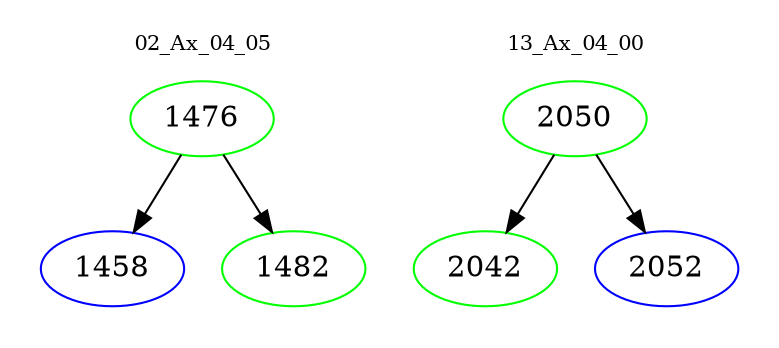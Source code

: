 digraph{
subgraph cluster_0 {
color = white
label = "02_Ax_04_05";
fontsize=10;
T0_1476 [label="1476", color="green"]
T0_1476 -> T0_1458 [color="black"]
T0_1458 [label="1458", color="blue"]
T0_1476 -> T0_1482 [color="black"]
T0_1482 [label="1482", color="green"]
}
subgraph cluster_1 {
color = white
label = "13_Ax_04_00";
fontsize=10;
T1_2050 [label="2050", color="green"]
T1_2050 -> T1_2042 [color="black"]
T1_2042 [label="2042", color="green"]
T1_2050 -> T1_2052 [color="black"]
T1_2052 [label="2052", color="blue"]
}
}
